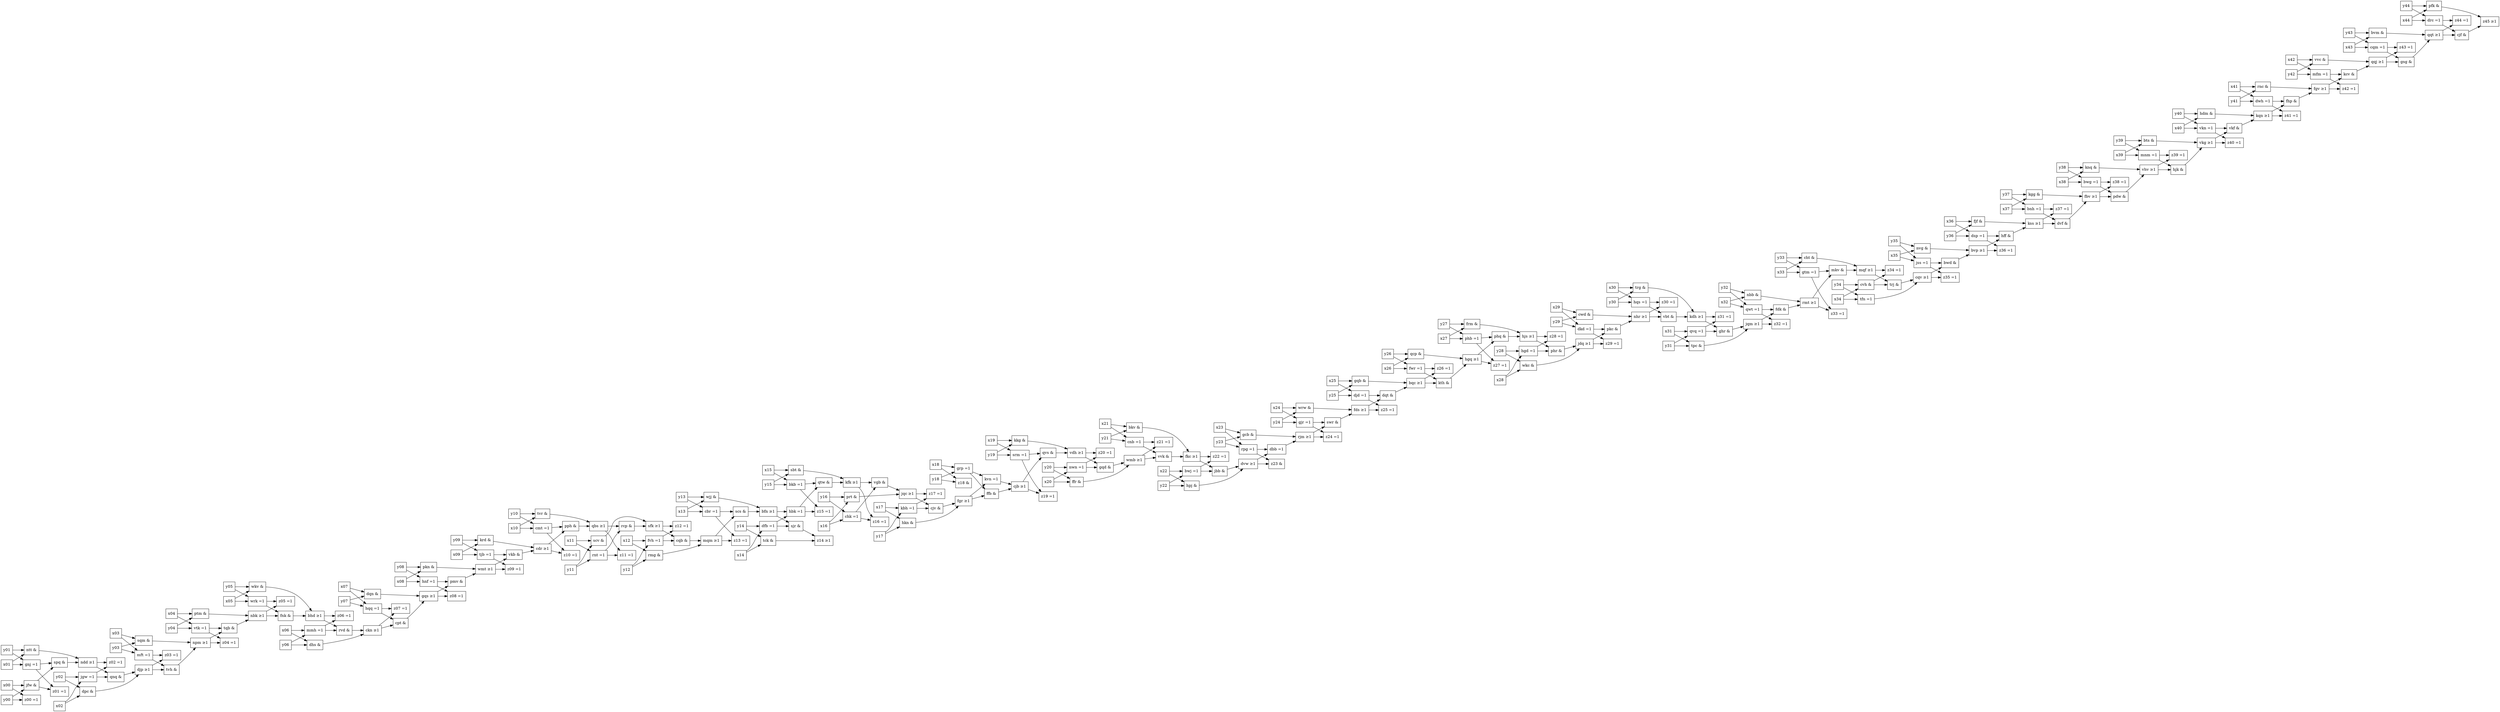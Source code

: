 digraph g {
	rankdir="LR"
	node [shape=box width=.5];
	npm [shape=box, label="npm ≥1"]
	pkc [shape=box, label="pkc &"]
	z21 [shape=box, label="z21 =1"]
	z01 [shape=box, label="z01 =1"]
	z02 [shape=box, label="z02 =1"]
	gqb [shape=box, label="gqb &"]
	z31 [shape=box, label="z31 =1"]
	wkv [shape=box, label="wkv &"]
	hdm [shape=box, label="hdm &"]
	z22 [shape=box, label="z22 =1"]
	jdq [shape=box, label="jdq ≥1"]
	bhd [shape=box, label="bhd ≥1"]
	vkf [shape=box, label="vkf &"]
	bkv [shape=box, label="bkv &"]
	hgd [shape=box, label="hgd =1"]
	wrw [shape=box, label="wrw &"]
	z30 [shape=box, label="z30 =1"]
	sqm [shape=box, label="sqm &"]
	tck [shape=box, label="tck &"]
	cdr [shape=box, label="cdr ≥1"]
	cjf [shape=box, label="cjf &"]
	vhv [shape=box, label="vhv ≥1"]
	dvf [shape=box, label="dvf &"]
	mnm [shape=box, label="mnm =1"]
	fvh [shape=box, label="fvh =1"]
	cvh [shape=box, label="cvh &"]
	trg [shape=box, label="trg &"]
	gnj [shape=box, label="gnj =1"]
	bwg [shape=box, label="bwg =1"]
	mqf [shape=box, label="mqf ≥1"]
	z15 [shape=box, label="z15 =1"]
	vvk [shape=box, label="vvk &"]
	z10 [shape=box, label="z10 =1"]
	hqs [shape=box, label="hqs =1"]
	vkn [shape=box, label="vkn =1"]
	z45 [shape=box, label="z45 ≥1"]
	z03 [shape=box, label="z03 =1"]
	vvc [shape=box, label="vvc &"]
	nbk [shape=box, label="nbk ≥1"]
	z20 [shape=box, label="z20 =1"]
	hjs [shape=box, label="hjs ≥1"]
	z14 [shape=box, label="z14 ≥1"]
	rnc [shape=box, label="rnc &"]
	wmt [shape=box, label="wmt ≥1"]
	pmv [shape=box, label="pmv &"]
	dbb [shape=box, label="dbb =1"]
	sbt [shape=box, label="sbt &"]
	chk [shape=box, label="chk =1"]
	rnt [shape=box, label="rnt =1"]
	kfk [shape=box, label="kfk ≥1"]
	kcv [shape=box, label="kcv &"]
	z05 [shape=box, label="z05 =1"]
	vbt [shape=box, label="vbt &"]
	nhr [shape=box, label="nhr ≥1"]
	hff [shape=box, label="hff &"]
	kbh [shape=box, label="kbh =1"]
	z28 [shape=box, label="z28 =1"]
	z26 [shape=box, label="z26 =1"]
	qvs [shape=box, label="qvs &"]
	hbk [shape=box, label="hbk =1"]
	frm [shape=box, label="frm &"]
	tvr [shape=box, label="tvr &"]
	prt [shape=box, label="prt &"]
	kss [shape=box, label="kss ≥1"]
	fdk [shape=box, label="fdk &"]
	z06 [shape=box, label="z06 =1"]
	fhp [shape=box, label="fhp &"]
	jfw [shape=box, label="jfw &"]
	vdh [shape=box, label="vdh ≥1"]
	cbr [shape=box, label="cbr =1"]
	drc [shape=box, label="drc =1"]
	bkb [shape=box, label="bkb =1"]
	swr [shape=box, label="swr &"]
	qcp [shape=box, label="qcp &"]
	gqs [shape=box, label="gqs ≥1"]
	z23 [shape=box, label="z23 &"]
	wrk [shape=box, label="wrk =1"]
	vkb [shape=box, label="vkb &"]
	z12 [shape=box, label="z12 =1"]
	ffb [shape=box, label="ffb &"]
	nbb [shape=box, label="nbb &"]
	nvg [shape=box, label="nvg &"]
	z16 [shape=box, label="z16 =1"]
	fkc [shape=box, label="fkc ≥1"]
	mft [shape=box, label="mft =1"]
	tqb [shape=box, label="tqb &"]
	qvq [shape=box, label="qvq =1"]
	tvh [shape=box, label="tvh &"]
	z13 [shape=box, label="z13 =1"]
	kqn [shape=box, label="kqn ≥1"]
	jss [shape=box, label="jss =1"]
	qbs [shape=box, label="qbs ≥1"]
	kvn [shape=box, label="kvn =1"]
	phb [shape=box, label="phb =1"]
	cqb [shape=box, label="cqb &"]
	dqt [shape=box, label="dqt &"]
	bnh [shape=box, label="bnh =1"]
	wmb [shape=box, label="wmb ≥1"]
	qqt [shape=box, label="qqt ≥1"]
	tpc [shape=box, label="tpc &"]
	pdw [shape=box, label="pdw &"]
	scs [shape=box, label="scs &"]
	hkn [shape=box, label="hkn &"]
	djp [shape=box, label="djp ≥1"]
	rmt [shape=box, label="rmt ≥1"]
	z32 [shape=box, label="z32 =1"]
	sfk [shape=box, label="sfk ≥1"]
	srm [shape=box, label="srm =1"]
	mqm [shape=box, label="mqm ≥1"]
	z34 [shape=box, label="z34 =1"]
	kgg [shape=box, label="kgg &"]
	jqc [shape=box, label="jqc ≥1"]
	pkn [shape=box, label="pkn &"]
	ptm [shape=box, label="ptm &"]
	sjr [shape=box, label="sjr &"]
	nwn [shape=box, label="nwn =1"]
	bfn [shape=box, label="bfn ≥1"]
	kdh [shape=box, label="kdh ≥1"]
	z11 [shape=box, label="z11 =1"]
	z08 [shape=box, label="z08 =1"]
	vkg [shape=box, label="vkg ≥1"]
	wkc [shape=box, label="wkc &"]
	gsg [shape=box, label="gsg &"]
	rvd [shape=box, label="rvd &"]
	fjf [shape=box, label="fjf &"]
	trj [shape=box, label="trj &"]
	dvw [shape=box, label="dvw ≥1"]
	ffr [shape=box, label="ffr &"]
	jqm [shape=box, label="jqm ≥1"]
	knq [shape=box, label="knq &"]
	bwd [shape=box, label="bwd &"]
	pfk [shape=box, label="pfk &"]
	vtk [shape=box, label="vtk =1"]
	z38 [shape=box, label="z38 =1"]
	bwj [shape=box, label="bwj =1"]
	hgq [shape=box, label="hgq ≥1"]
	cqm [shape=box, label="cqm =1"]
	mkv [shape=box, label="mkv &"]
	rcp [shape=box, label="rcp &"]
	z04 [shape=box, label="z04 =1"]
	kth [shape=box, label="kth &"]
	mfm [shape=box, label="mfm =1"]
	qqj [shape=box, label="qqj ≥1"]
	gcb [shape=box, label="gcb &"]
	z35 [shape=box, label="z35 =1"]
	z44 [shape=box, label="z44 =1"]
	scv [shape=box, label="scv &"]
	ckn [shape=box, label="ckn ≥1"]
	spq [shape=box, label="spq &"]
	fnk [shape=box, label="fnk &"]
	hjk [shape=box, label="hjk &"]
	djd [shape=box, label="djd =1"]
	krd [shape=box, label="krd &"]
	qnq [shape=box, label="qnq &"]
	bts [shape=box, label="bts &"]
	z41 [shape=box, label="z41 =1"]
	phr [shape=box, label="phr &"]
	mmh [shape=box, label="mmh =1"]
	bvp [shape=box, label="bvp ≥1"]
	fbv [shape=box, label="fbv ≥1"]
	rpg [shape=box, label="rpg =1"]
	dsp [shape=box, label="dsp =1"]
	ndd [shape=box, label="ndd ≥1"]
	gtm [shape=box, label="gtm =1"]
	bqc [shape=box, label="bqc ≥1"]
	z36 [shape=box, label="z36 =1"]
	qwt [shape=box, label="qwt =1"]
	rmg [shape=box, label="rmg &"]
	z39 [shape=box, label="z39 =1"]
	fwr [shape=box, label="fwr =1"]
	vgb [shape=box, label="vgb &"]
	tfn [shape=box, label="tfn =1"]
	grp [shape=box, label="grp =1"]
	z07 [shape=box, label="z07 =1"]
	cpt [shape=box, label="cpt &"]
	jgw [shape=box, label="jgw =1"]
	fgv [shape=box, label="fgv ≥1"]
	z24 [shape=box, label="z24 =1"]
	dhs [shape=box, label="dhs &"]
	tjb [shape=box, label="tjb =1"]
	phq [shape=box, label="phq &"]
	z00 [shape=box, label="z00 =1"]
	cht [shape=box, label="cht &"]
	jbb [shape=box, label="jbb &"]
	dfb [shape=box, label="dfb =1"]
	cjb [shape=box, label="cjb ≥1"]
	dqn [shape=box, label="dqn &"]
	fds [shape=box, label="fds ≥1"]
	dwh [shape=box, label="dwh =1"]
	z42 [shape=box, label="z42 =1"]
	dpc [shape=box, label="dpc &"]
	hnf [shape=box, label="hnf =1"]
	ntt [shape=box, label="ntt &"]
	qtw [shape=box, label="qtw &"]
	z29 [shape=box, label="z29 =1"]
	z18 [shape=box, label="z18 &"]
	z17 [shape=box, label="z17 =1"]
	z43 [shape=box, label="z43 =1"]
	z19 [shape=box, label="z19 =1"]
	cwd [shape=box, label="cwd &"]
	rjm [shape=box, label="rjm ≥1"]
	z40 [shape=box, label="z40 =1"]
	z27 [shape=box, label="z27 =1"]
	hqq [shape=box, label="hqq =1"]
	bvm [shape=box, label="bvm &"]
	z25 [shape=box, label="z25 =1"]
	cmt [shape=box, label="cmt =1"]
	cqv [shape=box, label="cqv ≥1"]
	z09 [shape=box, label="z09 =1"]
	gqd [shape=box, label="gqd &"]
	kkg [shape=box, label="kkg &"]
	hpj [shape=box, label="hpj &"]
	wjj [shape=box, label="wjj &"]
	cjv [shape=box, label="cjv &"]
	cnb [shape=box, label="cnb =1"]
	dkd [shape=box, label="dkd =1"]
	gjr [shape=box, label="gjr =1"]
	z37 [shape=box, label="z37 =1"]
	fgr [shape=box, label="fgr ≥1"]
	pph [shape=box, label="pph &"]
	z33 [shape=box, label="z33 =1"]
	ghr [shape=box, label="ghr &"]
	y19 [shape=box, label="y19"]
	y26 [shape=box, label="y26"]
	y32 [shape=box, label="y32"]
	y40 [shape=box, label="y40"]
	x06 [shape=box, label="x06"]
	x15 [shape=box, label="x15"]
	x41 [shape=box, label="x41"]
	y00 [shape=box, label="y00"]
	x04 [shape=box, label="x04"]
	x22 [shape=box, label="x22"]
	x36 [shape=box, label="x36"]
	y06 [shape=box, label="y06"]
	y39 [shape=box, label="y39"]
	y44 [shape=box, label="y44"]
	x01 [shape=box, label="x01"]
	x28 [shape=box, label="x28"]
	x44 [shape=box, label="x44"]
	y15 [shape=box, label="y15"]
	y18 [shape=box, label="y18"]
	y20 [shape=box, label="y20"]
	x03 [shape=box, label="x03"]
	x29 [shape=box, label="x29"]
	y08 [shape=box, label="y08"]
	x24 [shape=box, label="x24"]
	x42 [shape=box, label="x42"]
	y22 [shape=box, label="y22"]
	y28 [shape=box, label="y28"]
	y36 [shape=box, label="y36"]
	y37 [shape=box, label="y37"]
	y38 [shape=box, label="y38"]
	x00 [shape=box, label="x00"]
	x40 [shape=box, label="x40"]
	y10 [shape=box, label="y10"]
	y43 [shape=box, label="y43"]
	x32 [shape=box, label="x32"]
	x43 [shape=box, label="x43"]
	y34 [shape=box, label="y34"]
	x11 [shape=box, label="x11"]
	x14 [shape=box, label="x14"]
	x21 [shape=box, label="x21"]
	y35 [shape=box, label="y35"]
	x23 [shape=box, label="x23"]
	x38 [shape=box, label="x38"]
	y12 [shape=box, label="y12"]
	y09 [shape=box, label="y09"]
	x02 [shape=box, label="x02"]
	x07 [shape=box, label="x07"]
	x09 [shape=box, label="x09"]
	x26 [shape=box, label="x26"]
	y07 [shape=box, label="y07"]
	y16 [shape=box, label="y16"]
	y29 [shape=box, label="y29"]
	x12 [shape=box, label="x12"]
	x19 [shape=box, label="x19"]
	x25 [shape=box, label="x25"]
	y02 [shape=box, label="y02"]
	y41 [shape=box, label="y41"]
	x08 [shape=box, label="x08"]
	x16 [shape=box, label="x16"]
	x18 [shape=box, label="x18"]
	y23 [shape=box, label="y23"]
	y25 [shape=box, label="y25"]
	x13 [shape=box, label="x13"]
	x34 [shape=box, label="x34"]
	y17 [shape=box, label="y17"]
	y11 [shape=box, label="y11"]
	y42 [shape=box, label="y42"]
	x35 [shape=box, label="x35"]
	y04 [shape=box, label="y04"]
	y05 [shape=box, label="y05"]
	x39 [shape=box, label="x39"]
	y13 [shape=box, label="y13"]
	y21 [shape=box, label="y21"]
	x10 [shape=box, label="x10"]
	x17 [shape=box, label="x17"]
	x31 [shape=box, label="x31"]
	x33 [shape=box, label="x33"]
	x37 [shape=box, label="x37"]
	y03 [shape=box, label="y03"]
	y14 [shape=box, label="y14"]
	y33 [shape=box, label="y33"]
	x05 [shape=box, label="x05"]
	x20 [shape=box, label="x20"]
	x30 [shape=box, label="x30"]
	y27 [shape=box, label="y27"]
	y30 [shape=box, label="y30"]
	y31 [shape=box, label="y31"]
	x27 [shape=box, label="x27"]
	y01 [shape=box, label="y01"]
	y24 [shape=box, label="y24"]

	
	tvh -> npm
	sqm -> npm
	dkd -> pkc
	jdq -> pkc
	cnb -> z21
	wmb -> z21
	jfw -> z01
	gnj -> z01
	ndd -> z02
	jgw -> z02
	x25 -> gqb
	y25 -> gqb
	kdh -> z31
	qvq -> z31
	y05 -> wkv
	x05 -> wkv
	y40 -> hdm
	x40 -> hdm
	fkc -> z22
	bwj -> z22
	phr -> jdq
	wkc -> jdq
	fnk -> bhd
	wkv -> bhd
	vkn -> vkf
	vkg -> vkf
	y21 -> bkv
	x21 -> bkv
	x28 -> hgd
	y28 -> hgd
	y24 -> wrw
	x24 -> wrw
	nhr -> z30
	hqs -> z30
	y03 -> sqm
	x03 -> sqm
	y14 -> tck
	x14 -> tck
	vkb -> cdr
	krd -> cdr
	drc -> cjf
	qqt -> cjf
	pdw -> vhv
	knq -> vhv
	kss -> dvf
	bnh -> dvf
	y39 -> mnm
	x39 -> mnm
	y12 -> fvh
	x12 -> fvh
	y34 -> cvh
	x34 -> cvh
	x30 -> trg
	y30 -> trg
	y01 -> gnj
	x01 -> gnj
	y38 -> bwg
	x38 -> bwg
	cht -> mqf
	mkv -> mqf
	hbk -> z15
	bkb -> z15
	cnb -> vvk
	wmb -> vvk
	cdr -> z10
	cmt -> z10
	y30 -> hqs
	x30 -> hqs
	y40 -> vkn
	x40 -> vkn
	cjf -> z45
	pfk -> z45
	djp -> z03
	mft -> z03
	x42 -> vvc
	y42 -> vvc
	ptm -> nbk
	tqb -> nbk
	nwn -> z20
	vdh -> z20
	phq -> hjs
	frm -> hjs
	sjr -> z14
	tck -> z14
	y41 -> rnc
	x41 -> rnc
	pmv -> wmt
	pkn -> wmt
	hnf -> pmv
	gqs -> pmv
	dvw -> dbb
	rpg -> dbb
	y15 -> sbt
	x15 -> sbt
	x16 -> chk
	y16 -> chk
	y11 -> rnt
	x11 -> rnt
	sbt -> kfk
	qtw -> kfk
	fgv -> kcv
	mfm -> kcv
	nbk -> z05
	wrk -> z05
	hqs -> vbt
	nhr -> vbt
	cwd -> nhr
	pkc -> nhr
	dsp -> hff
	bvp -> hff
	x17 -> kbh
	y17 -> kbh
	hjs -> z28
	hgd -> z28
	bqc -> z26
	fwr -> z26
	srm -> qvs
	cjb -> qvs
	dfb -> hbk
	bfn -> hbk
	y27 -> frm
	x27 -> frm
	x10 -> tvr
	y10 -> tvr
	y16 -> prt
	x16 -> prt
	hff -> kss
	fjf -> kss
	qwt -> fdk
	jqm -> fdk
	bhd -> z06
	mmh -> z06
	dwh -> fhp
	kqn -> fhp
	x00 -> jfw
	y00 -> jfw
	kkg -> vdh
	qvs -> vdh
	y13 -> cbr
	x13 -> cbr
	x44 -> drc
	y44 -> drc
	x15 -> bkb
	y15 -> bkb
	rjm -> swr
	gjr -> swr
	x26 -> qcp
	y26 -> qcp
	dqn -> gqs
	cpt -> gqs
	dvw -> z23
	rpg -> z23
	y05 -> wrk
	x05 -> wrk
	tjb -> vkb
	wmt -> vkb
	fvh -> z12
	sfk -> z12
	fgr -> ffb
	grp -> ffb
	x32 -> nbb
	y32 -> nbb
	y35 -> nvg
	x35 -> nvg
	kfk -> z16
	chk -> z16
	bkv -> fkc
	vvk -> fkc
	x03 -> mft
	y03 -> mft
	vtk -> tqb
	npm -> tqb
	x31 -> qvq
	y31 -> qvq
	mft -> tvh
	djp -> tvh
	cbr -> z13
	mqm -> z13
	vkf -> kqn
	hdm -> kqn
	y35 -> jss
	x35 -> jss
	tvr -> qbs
	pph -> qbs
	grp -> kvn
	fgr -> kvn
	x27 -> phb
	y27 -> phb
	sfk -> cqb
	fvh -> cqb
	djd -> dqt
	fds -> dqt
	y37 -> bnh
	x37 -> bnh
	ffr -> wmb
	gqd -> wmb
	gsg -> qqt
	bvm -> qqt
	y31 -> tpc
	x31 -> tpc
	bwg -> pdw
	fbv -> pdw
	mqm -> scs
	cbr -> scs
	x17 -> hkn
	y17 -> hkn
	qnq -> djp
	dpc -> djp
	fdk -> rmt
	nbb -> rmt
	qwt -> z32
	jqm -> z32
	rcp -> sfk
	scv -> sfk
	y19 -> srm
	x19 -> srm
	cqb -> mqm
	rmg -> mqm
	mqf -> z34
	cvh -> z34
	y37 -> kgg
	x37 -> kgg
	prt -> jqc
	vgb -> jqc
	x08 -> pkn
	y08 -> pkn
	x04 -> ptm
	y04 -> ptm
	bfn -> sjr
	dfb -> sjr
	y20 -> nwn
	x20 -> nwn
	wjj -> bfn
	scs -> bfn
	trg -> kdh
	vbt -> kdh
	rnt -> z11
	qbs -> z11
	gqs -> z08
	hnf -> z08
	hjk -> vkg
	bts -> vkg
	y28 -> wkc
	x28 -> wkc
	qqj -> gsg
	cqm -> gsg
	bhd -> rvd
	mmh -> rvd
	x36 -> fjf
	y36 -> fjf
	mqf -> trj
	cvh -> trj
	jbb -> dvw
	hpj -> dvw
	y20 -> ffr
	x20 -> ffr
	ghr -> jqm
	tpc -> jqm
	y38 -> knq
	x38 -> knq
	cqv -> bwd
	jss -> bwd
	x44 -> pfk
	y44 -> pfk
	x04 -> vtk
	y04 -> vtk
	fbv -> z38
	bwg -> z38
	x22 -> bwj
	y22 -> bwj
	kth -> hgq
	qcp -> hgq
	y43 -> cqm
	x43 -> cqm
	gtm -> mkv
	rmt -> mkv
	rnt -> rcp
	qbs -> rcp
	npm -> z04
	vtk -> z04
	bqc -> kth
	fwr -> kth
	y42 -> mfm
	x42 -> mfm
	vvc -> qqj
	kcv -> qqj
	x23 -> gcb
	y23 -> gcb
	jss -> z35
	cqv -> z35
	drc -> z44
	qqt -> z44
	y11 -> scv
	x11 -> scv
	rvd -> ckn
	dhs -> ckn
	gnj -> spq
	jfw -> spq
	wrk -> fnk
	nbk -> fnk
	vhv -> hjk
	mnm -> hjk
	x25 -> djd
	y25 -> djd
	x09 -> krd
	y09 -> krd
	jgw -> qnq
	ndd -> qnq
	y39 -> bts
	x39 -> bts
	dwh -> z41
	kqn -> z41
	hgd -> phr
	hjs -> phr
	y06 -> mmh
	x06 -> mmh
	bwd -> bvp
	nvg -> bvp
	kgg -> fbv
	dvf -> fbv
	y23 -> rpg
	x23 -> rpg
	x36 -> dsp
	y36 -> dsp
	ntt -> ndd
	spq -> ndd
	x33 -> gtm
	y33 -> gtm
	dqt -> bqc
	gqb -> bqc
	bvp -> z36
	dsp -> z36
	y32 -> qwt
	x32 -> qwt
	y12 -> rmg
	x12 -> rmg
	mnm -> z39
	vhv -> z39
	x26 -> fwr
	y26 -> fwr
	kfk -> vgb
	chk -> vgb
	x34 -> tfn
	y34 -> tfn
	x18 -> grp
	y18 -> grp
	ckn -> z07
	hqq -> z07
	ckn -> cpt
	hqq -> cpt
	y02 -> jgw
	x02 -> jgw
	fhp -> fgv
	rnc -> fgv
	rjm -> z24
	gjr -> z24
	x06 -> dhs
	y06 -> dhs
	y09 -> tjb
	x09 -> tjb
	hgq -> phq
	phb -> phq
	x00 -> z00
	y00 -> z00
	y33 -> cht
	x33 -> cht
	fkc -> jbb
	bwj -> jbb
	y14 -> dfb
	x14 -> dfb
	kvn -> cjb
	ffb -> cjb
	x07 -> dqn
	y07 -> dqn
	wrw -> fds
	swr -> fds
	y41 -> dwh
	x41 -> dwh
	fgv -> z42
	mfm -> z42
	y02 -> dpc
	x02 -> dpc
	x08 -> hnf
	y08 -> hnf
	x01 -> ntt
	y01 -> ntt
	bkb -> qtw
	hbk -> qtw
	jdq -> z29
	dkd -> z29
	y18 -> z18
	x18 -> z18
	kbh -> z17
	jqc -> z17
	cqm -> z43
	qqj -> z43
	cjb -> z19
	srm -> z19
	y29 -> cwd
	x29 -> cwd
	gcb -> rjm
	dbb -> rjm
	vkn -> z40
	vkg -> z40
	hgq -> z27
	phb -> z27
	y07 -> hqq
	x07 -> hqq
	y43 -> bvm
	x43 -> bvm
	fds -> z25
	djd -> z25
	x10 -> cmt
	y10 -> cmt
	tfn -> cqv
	trj -> cqv
	tjb -> z09
	wmt -> z09
	vdh -> gqd
	nwn -> gqd
	x19 -> kkg
	y19 -> kkg
	y22 -> hpj
	x22 -> hpj
	y13 -> wjj
	x13 -> wjj
	kbh -> cjv
	jqc -> cjv
	x21 -> cnb
	y21 -> cnb
	y29 -> dkd
	x29 -> dkd
	y24 -> gjr
	x24 -> gjr
	bnh -> z37
	kss -> z37
	cjv -> fgr
	hkn -> fgr
	cmt -> pph
	cdr -> pph
	rmt -> z33
	gtm -> z33
	kdh -> ghr
	qvq -> ghr

	// { rank=same; y19 y26 y32 y40 x06 x15 x41 y00 x04 x22 x36 y06 y39 y44 x01 x28 x44 y15 y18 y20 x03 x29 y08 x24 x42 y22 y28 y36 y37 y38 x00 x40 y10 y43 x32 x43 y34 x11 x14 x21 y35 x23 x38 y12 y09 x02 x07 x09 x26 y07 y16 y29 x12 x19 x25 y02 y41 x08 x16 x18 y23 y25 x13 x34 y17 y11 y42 x35 y04 y05 x39 y13 y21 x10 x17 x31 x33 x37 y03 y14 y33 x05 x20 x30 y27 y30 y31 x27 y01 y24}
	// { rank=same; z32 z34 z11 z08 z38 z04 z35 z44 z41 z36 z39 z07 z24 z00 z42 z29 z18 z17 z43 z19 z40 z27 z25 z09 z37 z33 z21 z01 z02 z31 z22 z30 z15 z10 z45 z03 z20 z14 z05 z28 z26 z06 z23 z12 z16 z13}
}
